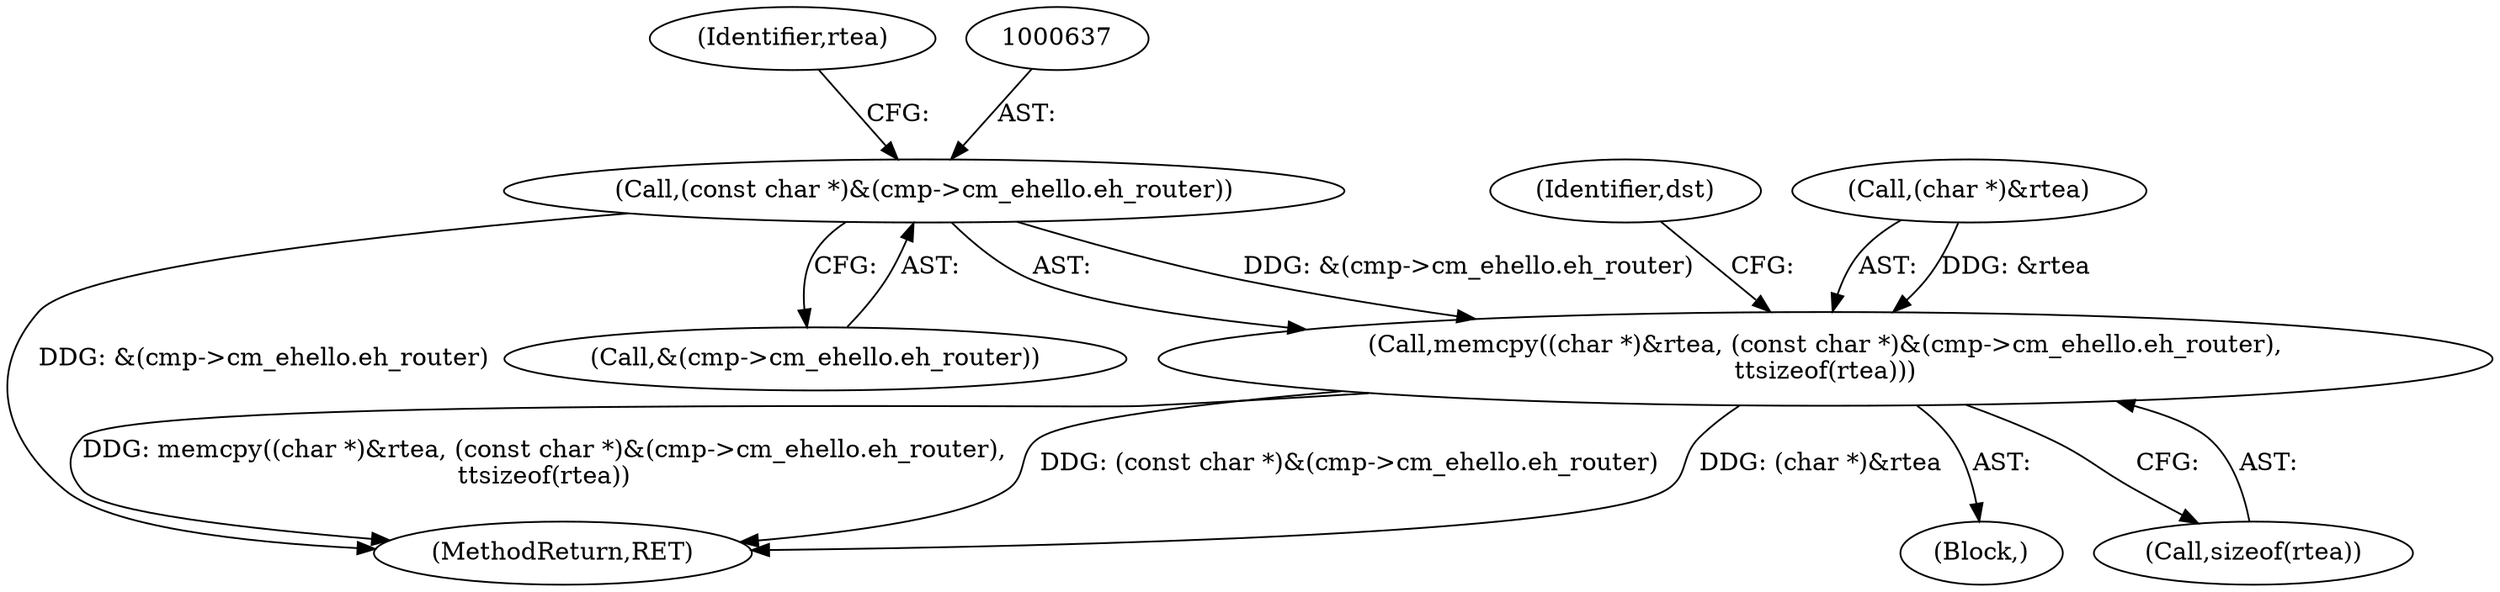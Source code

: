 digraph "0_tcpdump_c6e0531b5def26ecf912e8de6ade86cbdaed3751_0@pointer" {
"1000636" [label="(Call,(const char *)&(cmp->cm_ehello.eh_router))"];
"1000631" [label="(Call,memcpy((char *)&rtea, (const char *)&(cmp->cm_ehello.eh_router),\n\t\tsizeof(rtea)))"];
"1000636" [label="(Call,(const char *)&(cmp->cm_ehello.eh_router))"];
"1000645" [label="(Identifier,rtea)"];
"1000722" [label="(MethodReturn,RET)"];
"1000647" [label="(Identifier,dst)"];
"1000632" [label="(Call,(char *)&rtea)"];
"1000146" [label="(Block,)"];
"1000631" [label="(Call,memcpy((char *)&rtea, (const char *)&(cmp->cm_ehello.eh_router),\n\t\tsizeof(rtea)))"];
"1000638" [label="(Call,&(cmp->cm_ehello.eh_router))"];
"1000644" [label="(Call,sizeof(rtea))"];
"1000636" -> "1000631"  [label="AST: "];
"1000636" -> "1000638"  [label="CFG: "];
"1000637" -> "1000636"  [label="AST: "];
"1000638" -> "1000636"  [label="AST: "];
"1000645" -> "1000636"  [label="CFG: "];
"1000636" -> "1000722"  [label="DDG: &(cmp->cm_ehello.eh_router)"];
"1000636" -> "1000631"  [label="DDG: &(cmp->cm_ehello.eh_router)"];
"1000631" -> "1000146"  [label="AST: "];
"1000631" -> "1000644"  [label="CFG: "];
"1000632" -> "1000631"  [label="AST: "];
"1000644" -> "1000631"  [label="AST: "];
"1000647" -> "1000631"  [label="CFG: "];
"1000631" -> "1000722"  [label="DDG: (char *)&rtea"];
"1000631" -> "1000722"  [label="DDG: memcpy((char *)&rtea, (const char *)&(cmp->cm_ehello.eh_router),\n\t\tsizeof(rtea))"];
"1000631" -> "1000722"  [label="DDG: (const char *)&(cmp->cm_ehello.eh_router)"];
"1000632" -> "1000631"  [label="DDG: &rtea"];
}
